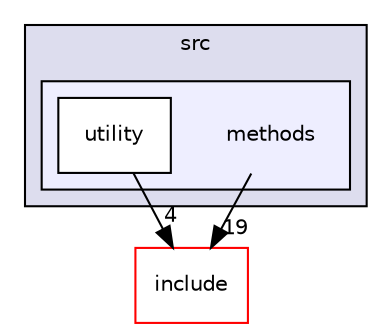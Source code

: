 digraph "methods" {
  compound=true
  node [ fontsize="10", fontname="Helvetica"];
  edge [ labelfontsize="10", labelfontname="Helvetica"];
  subgraph clusterdir_a065c5f60305fee3569f887679366939 {
    graph [ bgcolor="#ddddee", pencolor="black", label="src" fontname="Helvetica", fontsize="10", URL="dir_a065c5f60305fee3569f887679366939.html"]
  subgraph clusterdir_717c9ec00bc88ff78f9ce2d43b047a3d {
    graph [ bgcolor="#eeeeff", pencolor="black", label="" URL="dir_717c9ec00bc88ff78f9ce2d43b047a3d.html"];
    dir_717c9ec00bc88ff78f9ce2d43b047a3d [shape=plaintext label="methods"];
  dir_edd5a3d330b0b7473c06c1a12e61e1cf [shape=box label="utility" fillcolor="white" style="filled" URL="dir_edd5a3d330b0b7473c06c1a12e61e1cf.html"];
  }
  }
  dir_5a30104352ef4255dc24354b02eb2d20 [shape=box label="include" fillcolor="white" style="filled" color="red" URL="dir_5a30104352ef4255dc24354b02eb2d20.html"];
  dir_edd5a3d330b0b7473c06c1a12e61e1cf->dir_5a30104352ef4255dc24354b02eb2d20 [headlabel="4", labeldistance=1.5 headhref="dir_000027_000003.html"];
  dir_717c9ec00bc88ff78f9ce2d43b047a3d->dir_5a30104352ef4255dc24354b02eb2d20 [headlabel="19", labeldistance=1.5 headhref="dir_000011_000003.html"];
}

